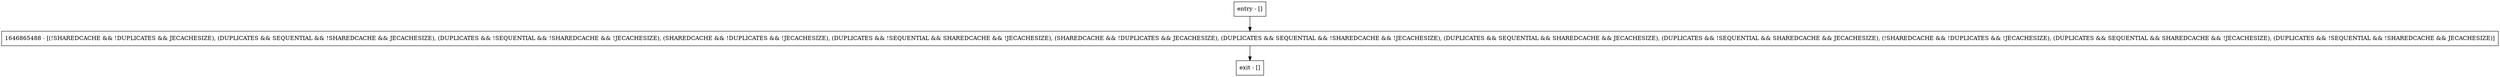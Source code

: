 digraph loadStats {
node [shape=record];
entry [label="entry - []"];
exit [label="exit - []"];
1646865488 [label="1646865488 - [(!SHAREDCACHE && !DUPLICATES && JECACHESIZE), (DUPLICATES && SEQUENTIAL && !SHAREDCACHE && JECACHESIZE), (DUPLICATES && !SEQUENTIAL && !SHAREDCACHE && !JECACHESIZE), (SHAREDCACHE && !DUPLICATES && !JECACHESIZE), (DUPLICATES && !SEQUENTIAL && SHAREDCACHE && !JECACHESIZE), (SHAREDCACHE && !DUPLICATES && JECACHESIZE), (DUPLICATES && SEQUENTIAL && !SHAREDCACHE && !JECACHESIZE), (DUPLICATES && SEQUENTIAL && SHAREDCACHE && JECACHESIZE), (DUPLICATES && !SEQUENTIAL && SHAREDCACHE && JECACHESIZE), (!SHAREDCACHE && !DUPLICATES && !JECACHESIZE), (DUPLICATES && SEQUENTIAL && SHAREDCACHE && !JECACHESIZE), (DUPLICATES && !SEQUENTIAL && !SHAREDCACHE && JECACHESIZE)]"];
entry;
exit;
entry -> 1646865488;
1646865488 -> exit;
}
